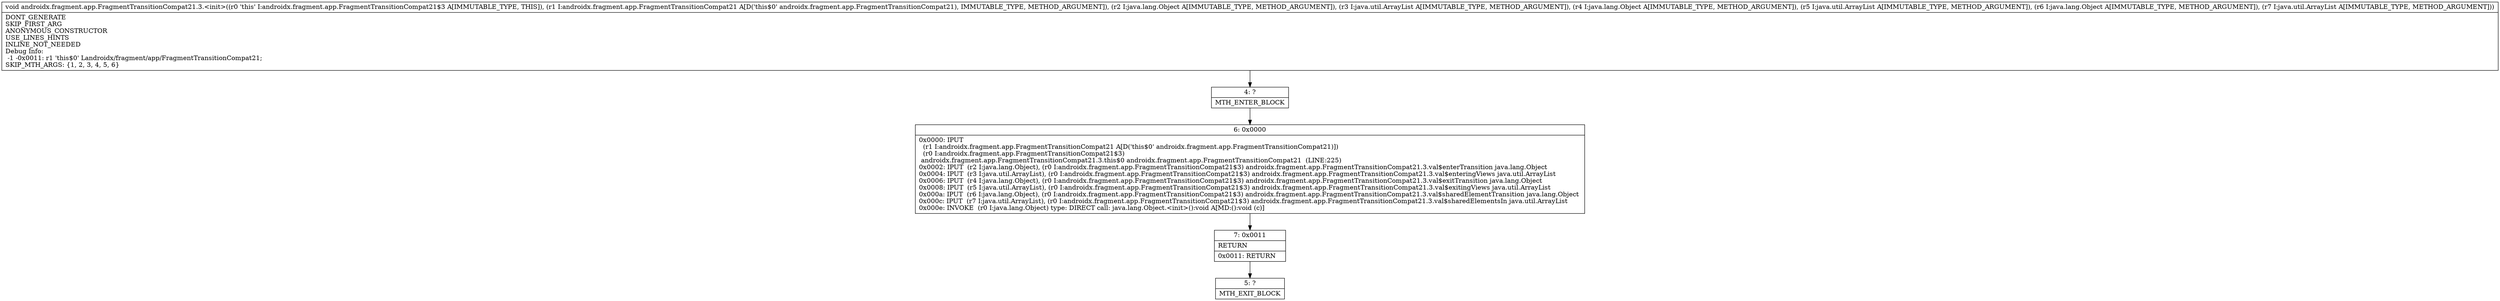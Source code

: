 digraph "CFG forandroidx.fragment.app.FragmentTransitionCompat21.3.\<init\>(Landroidx\/fragment\/app\/FragmentTransitionCompat21;Ljava\/lang\/Object;Ljava\/util\/ArrayList;Ljava\/lang\/Object;Ljava\/util\/ArrayList;Ljava\/lang\/Object;Ljava\/util\/ArrayList;)V" {
Node_4 [shape=record,label="{4\:\ ?|MTH_ENTER_BLOCK\l}"];
Node_6 [shape=record,label="{6\:\ 0x0000|0x0000: IPUT  \l  (r1 I:androidx.fragment.app.FragmentTransitionCompat21 A[D('this$0' androidx.fragment.app.FragmentTransitionCompat21)])\l  (r0 I:androidx.fragment.app.FragmentTransitionCompat21$3)\l androidx.fragment.app.FragmentTransitionCompat21.3.this$0 androidx.fragment.app.FragmentTransitionCompat21  (LINE:225)\l0x0002: IPUT  (r2 I:java.lang.Object), (r0 I:androidx.fragment.app.FragmentTransitionCompat21$3) androidx.fragment.app.FragmentTransitionCompat21.3.val$enterTransition java.lang.Object \l0x0004: IPUT  (r3 I:java.util.ArrayList), (r0 I:androidx.fragment.app.FragmentTransitionCompat21$3) androidx.fragment.app.FragmentTransitionCompat21.3.val$enteringViews java.util.ArrayList \l0x0006: IPUT  (r4 I:java.lang.Object), (r0 I:androidx.fragment.app.FragmentTransitionCompat21$3) androidx.fragment.app.FragmentTransitionCompat21.3.val$exitTransition java.lang.Object \l0x0008: IPUT  (r5 I:java.util.ArrayList), (r0 I:androidx.fragment.app.FragmentTransitionCompat21$3) androidx.fragment.app.FragmentTransitionCompat21.3.val$exitingViews java.util.ArrayList \l0x000a: IPUT  (r6 I:java.lang.Object), (r0 I:androidx.fragment.app.FragmentTransitionCompat21$3) androidx.fragment.app.FragmentTransitionCompat21.3.val$sharedElementTransition java.lang.Object \l0x000c: IPUT  (r7 I:java.util.ArrayList), (r0 I:androidx.fragment.app.FragmentTransitionCompat21$3) androidx.fragment.app.FragmentTransitionCompat21.3.val$sharedElementsIn java.util.ArrayList \l0x000e: INVOKE  (r0 I:java.lang.Object) type: DIRECT call: java.lang.Object.\<init\>():void A[MD:():void (c)]\l}"];
Node_7 [shape=record,label="{7\:\ 0x0011|RETURN\l|0x0011: RETURN   \l}"];
Node_5 [shape=record,label="{5\:\ ?|MTH_EXIT_BLOCK\l}"];
MethodNode[shape=record,label="{void androidx.fragment.app.FragmentTransitionCompat21.3.\<init\>((r0 'this' I:androidx.fragment.app.FragmentTransitionCompat21$3 A[IMMUTABLE_TYPE, THIS]), (r1 I:androidx.fragment.app.FragmentTransitionCompat21 A[D('this$0' androidx.fragment.app.FragmentTransitionCompat21), IMMUTABLE_TYPE, METHOD_ARGUMENT]), (r2 I:java.lang.Object A[IMMUTABLE_TYPE, METHOD_ARGUMENT]), (r3 I:java.util.ArrayList A[IMMUTABLE_TYPE, METHOD_ARGUMENT]), (r4 I:java.lang.Object A[IMMUTABLE_TYPE, METHOD_ARGUMENT]), (r5 I:java.util.ArrayList A[IMMUTABLE_TYPE, METHOD_ARGUMENT]), (r6 I:java.lang.Object A[IMMUTABLE_TYPE, METHOD_ARGUMENT]), (r7 I:java.util.ArrayList A[IMMUTABLE_TYPE, METHOD_ARGUMENT]))  | DONT_GENERATE\lSKIP_FIRST_ARG\lANONYMOUS_CONSTRUCTOR\lUSE_LINES_HINTS\lINLINE_NOT_NEEDED\lDebug Info:\l  \-1 \-0x0011: r1 'this$0' Landroidx\/fragment\/app\/FragmentTransitionCompat21;\lSKIP_MTH_ARGS: \{1, 2, 3, 4, 5, 6\}\l}"];
MethodNode -> Node_4;Node_4 -> Node_6;
Node_6 -> Node_7;
Node_7 -> Node_5;
}

